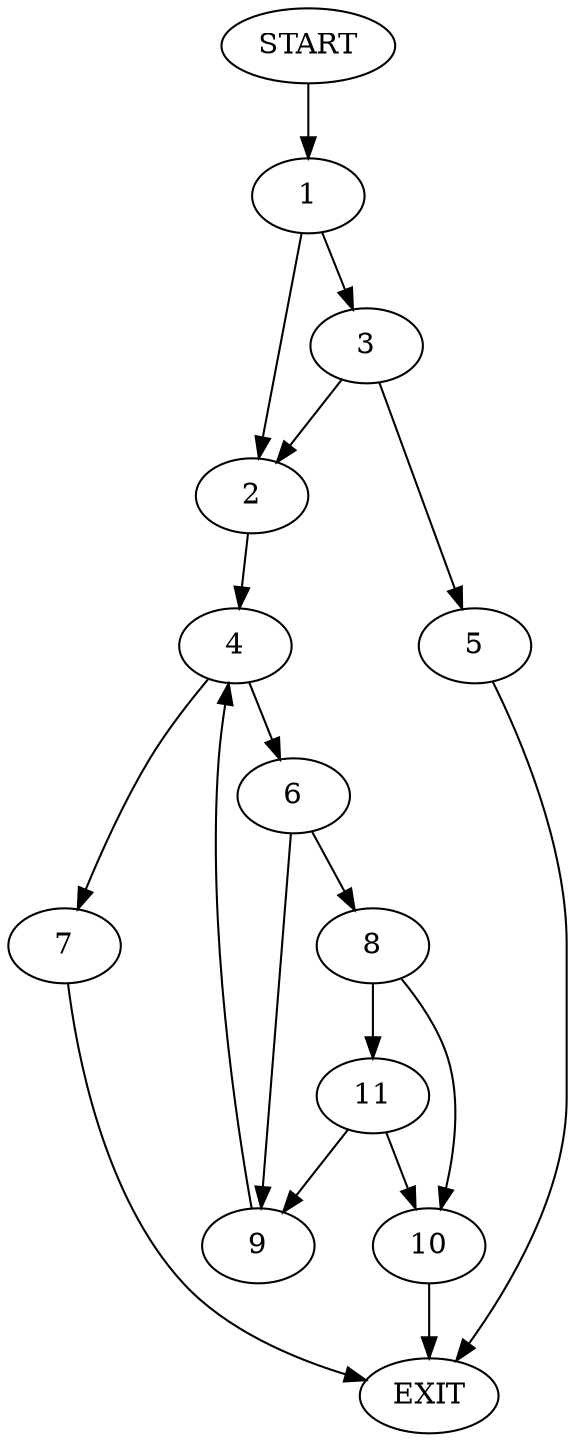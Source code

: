 digraph {
0 [label="START"]
12 [label="EXIT"]
0 -> 1
1 -> 2
1 -> 3
2 -> 4
3 -> 5
3 -> 2
5 -> 12
4 -> 6
4 -> 7
7 -> 12
6 -> 8
6 -> 9
9 -> 4
8 -> 10
8 -> 11
11 -> 10
11 -> 9
10 -> 12
}
